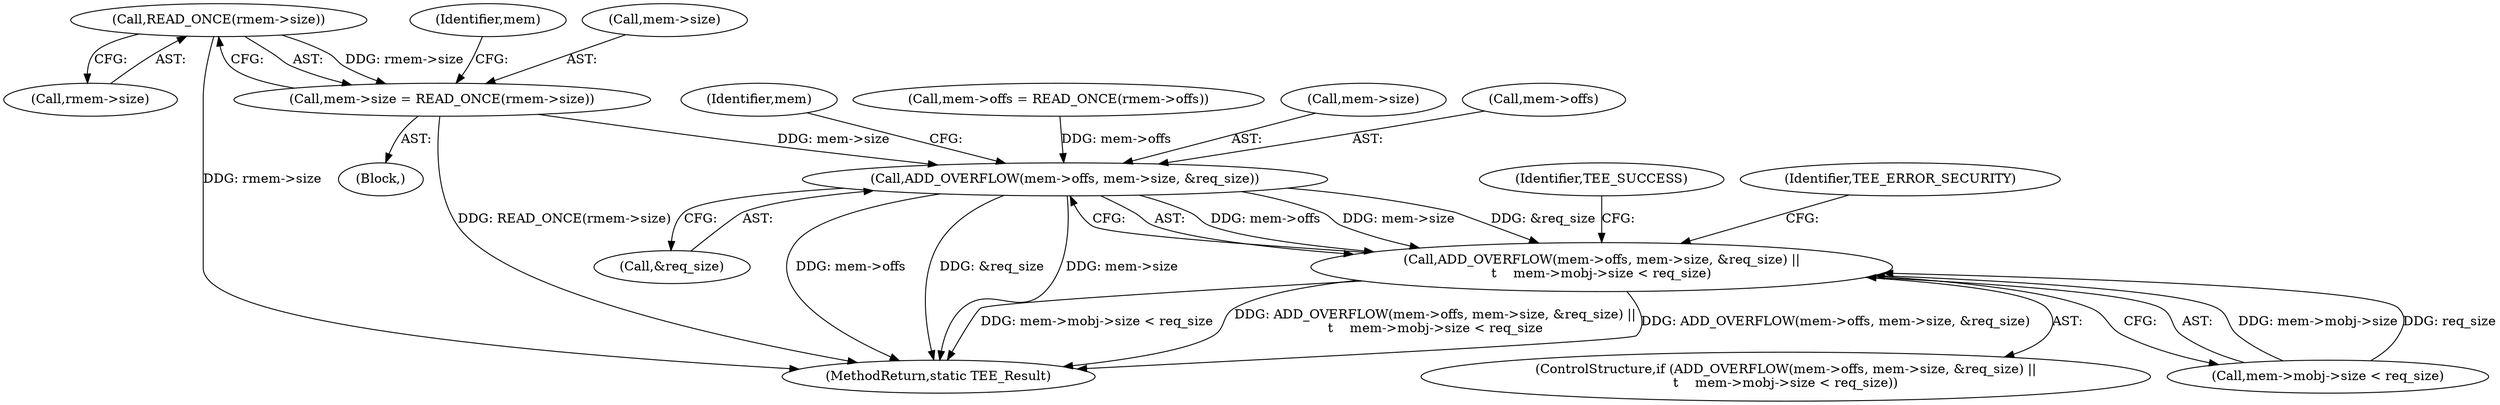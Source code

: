 digraph "0_optee_os_e3adcf566cb278444830e7badfdcc3983e334fd1@pointer" {
"1000141" [label="(Call,READ_ONCE(rmem->size))"];
"1000137" [label="(Call,mem->size = READ_ONCE(rmem->size))"];
"1000147" [label="(Call,ADD_OVERFLOW(mem->offs, mem->size, &req_size))"];
"1000146" [label="(Call,ADD_OVERFLOW(mem->offs, mem->size, &req_size) ||\n\t    mem->mobj->size < req_size)"];
"1000149" [label="(Identifier,mem)"];
"1000145" [label="(ControlStructure,if (ADD_OVERFLOW(mem->offs, mem->size, &req_size) ||\n\t    mem->mobj->size < req_size))"];
"1000166" [label="(Identifier,TEE_SUCCESS)"];
"1000154" [label="(Call,&req_size)"];
"1000156" [label="(Call,mem->mobj->size < req_size)"];
"1000164" [label="(Identifier,TEE_ERROR_SECURITY)"];
"1000137" [label="(Call,mem->size = READ_ONCE(rmem->size))"];
"1000147" [label="(Call,ADD_OVERFLOW(mem->offs, mem->size, &req_size))"];
"1000142" [label="(Call,rmem->size)"];
"1000146" [label="(Call,ADD_OVERFLOW(mem->offs, mem->size, &req_size) ||\n\t    mem->mobj->size < req_size)"];
"1000159" [label="(Identifier,mem)"];
"1000167" [label="(MethodReturn,static TEE_Result)"];
"1000104" [label="(Block,)"];
"1000129" [label="(Call,mem->offs = READ_ONCE(rmem->offs))"];
"1000141" [label="(Call,READ_ONCE(rmem->size))"];
"1000151" [label="(Call,mem->size)"];
"1000138" [label="(Call,mem->size)"];
"1000148" [label="(Call,mem->offs)"];
"1000141" -> "1000137"  [label="AST: "];
"1000141" -> "1000142"  [label="CFG: "];
"1000142" -> "1000141"  [label="AST: "];
"1000137" -> "1000141"  [label="CFG: "];
"1000141" -> "1000167"  [label="DDG: rmem->size"];
"1000141" -> "1000137"  [label="DDG: rmem->size"];
"1000137" -> "1000104"  [label="AST: "];
"1000138" -> "1000137"  [label="AST: "];
"1000149" -> "1000137"  [label="CFG: "];
"1000137" -> "1000167"  [label="DDG: READ_ONCE(rmem->size)"];
"1000137" -> "1000147"  [label="DDG: mem->size"];
"1000147" -> "1000146"  [label="AST: "];
"1000147" -> "1000154"  [label="CFG: "];
"1000148" -> "1000147"  [label="AST: "];
"1000151" -> "1000147"  [label="AST: "];
"1000154" -> "1000147"  [label="AST: "];
"1000159" -> "1000147"  [label="CFG: "];
"1000146" -> "1000147"  [label="CFG: "];
"1000147" -> "1000167"  [label="DDG: mem->offs"];
"1000147" -> "1000167"  [label="DDG: &req_size"];
"1000147" -> "1000167"  [label="DDG: mem->size"];
"1000147" -> "1000146"  [label="DDG: mem->offs"];
"1000147" -> "1000146"  [label="DDG: mem->size"];
"1000147" -> "1000146"  [label="DDG: &req_size"];
"1000129" -> "1000147"  [label="DDG: mem->offs"];
"1000146" -> "1000145"  [label="AST: "];
"1000146" -> "1000156"  [label="CFG: "];
"1000156" -> "1000146"  [label="AST: "];
"1000164" -> "1000146"  [label="CFG: "];
"1000166" -> "1000146"  [label="CFG: "];
"1000146" -> "1000167"  [label="DDG: mem->mobj->size < req_size"];
"1000146" -> "1000167"  [label="DDG: ADD_OVERFLOW(mem->offs, mem->size, &req_size) ||\n\t    mem->mobj->size < req_size"];
"1000146" -> "1000167"  [label="DDG: ADD_OVERFLOW(mem->offs, mem->size, &req_size)"];
"1000156" -> "1000146"  [label="DDG: mem->mobj->size"];
"1000156" -> "1000146"  [label="DDG: req_size"];
}
